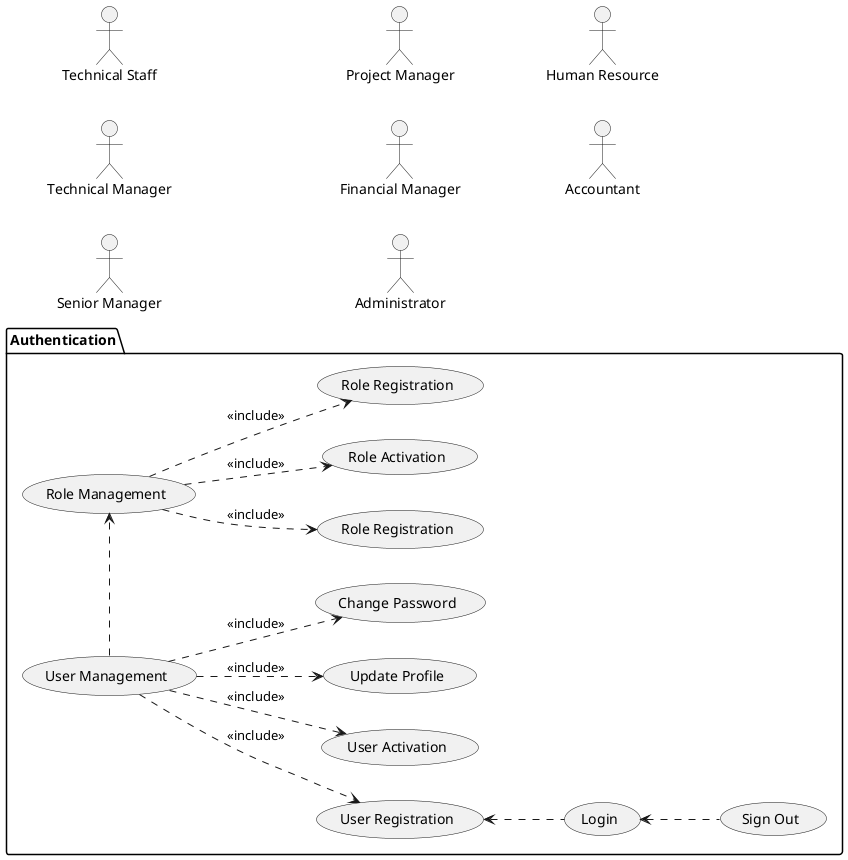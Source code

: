 @startuml
left to right direction

:Technical Staff: as TechnicalStaff
:Technical Manager: as TechnicalManager
:Senior Manager: as SeniorManager
:Project Manager: as PMO
:Financial Manager: as Fmanager
:Administrator: as Admin
:Human Resource: as HR
:Accountant: as Accountant

package "Authentication"{
    usecase "Role Management" as roleManagement
    usecase "Role Registration" as roleRegistration
    usecase "Role Registration" as roleUpdate
    usecase "Role Activation" as roleActivation
    usecase "User Management" as userManagement
    usecase "User Registration" as userRegistration
    usecase "User Activation" as userActivation
    usecase "Update Profile" as updateProfile
    usecase "Change Password" as changePassword
    usecase "Login" as login 
    usecase "Sign Out" as signOut 
}

userManagement .> roleManagement

roleManagement ..> roleRegistration : <<include>>
roleManagement ..> roleUpdate : <<include>>
roleManagement ..> roleActivation : <<include>>
userManagement ..> userRegistration :<<include>>
userManagement ..> userActivation :<<include>>
userManagement ..> updateProfile :<<include>>
userManagement ..> changePassword :<<include>>

userRegistration <.. login
login <.. signOut

@enduml